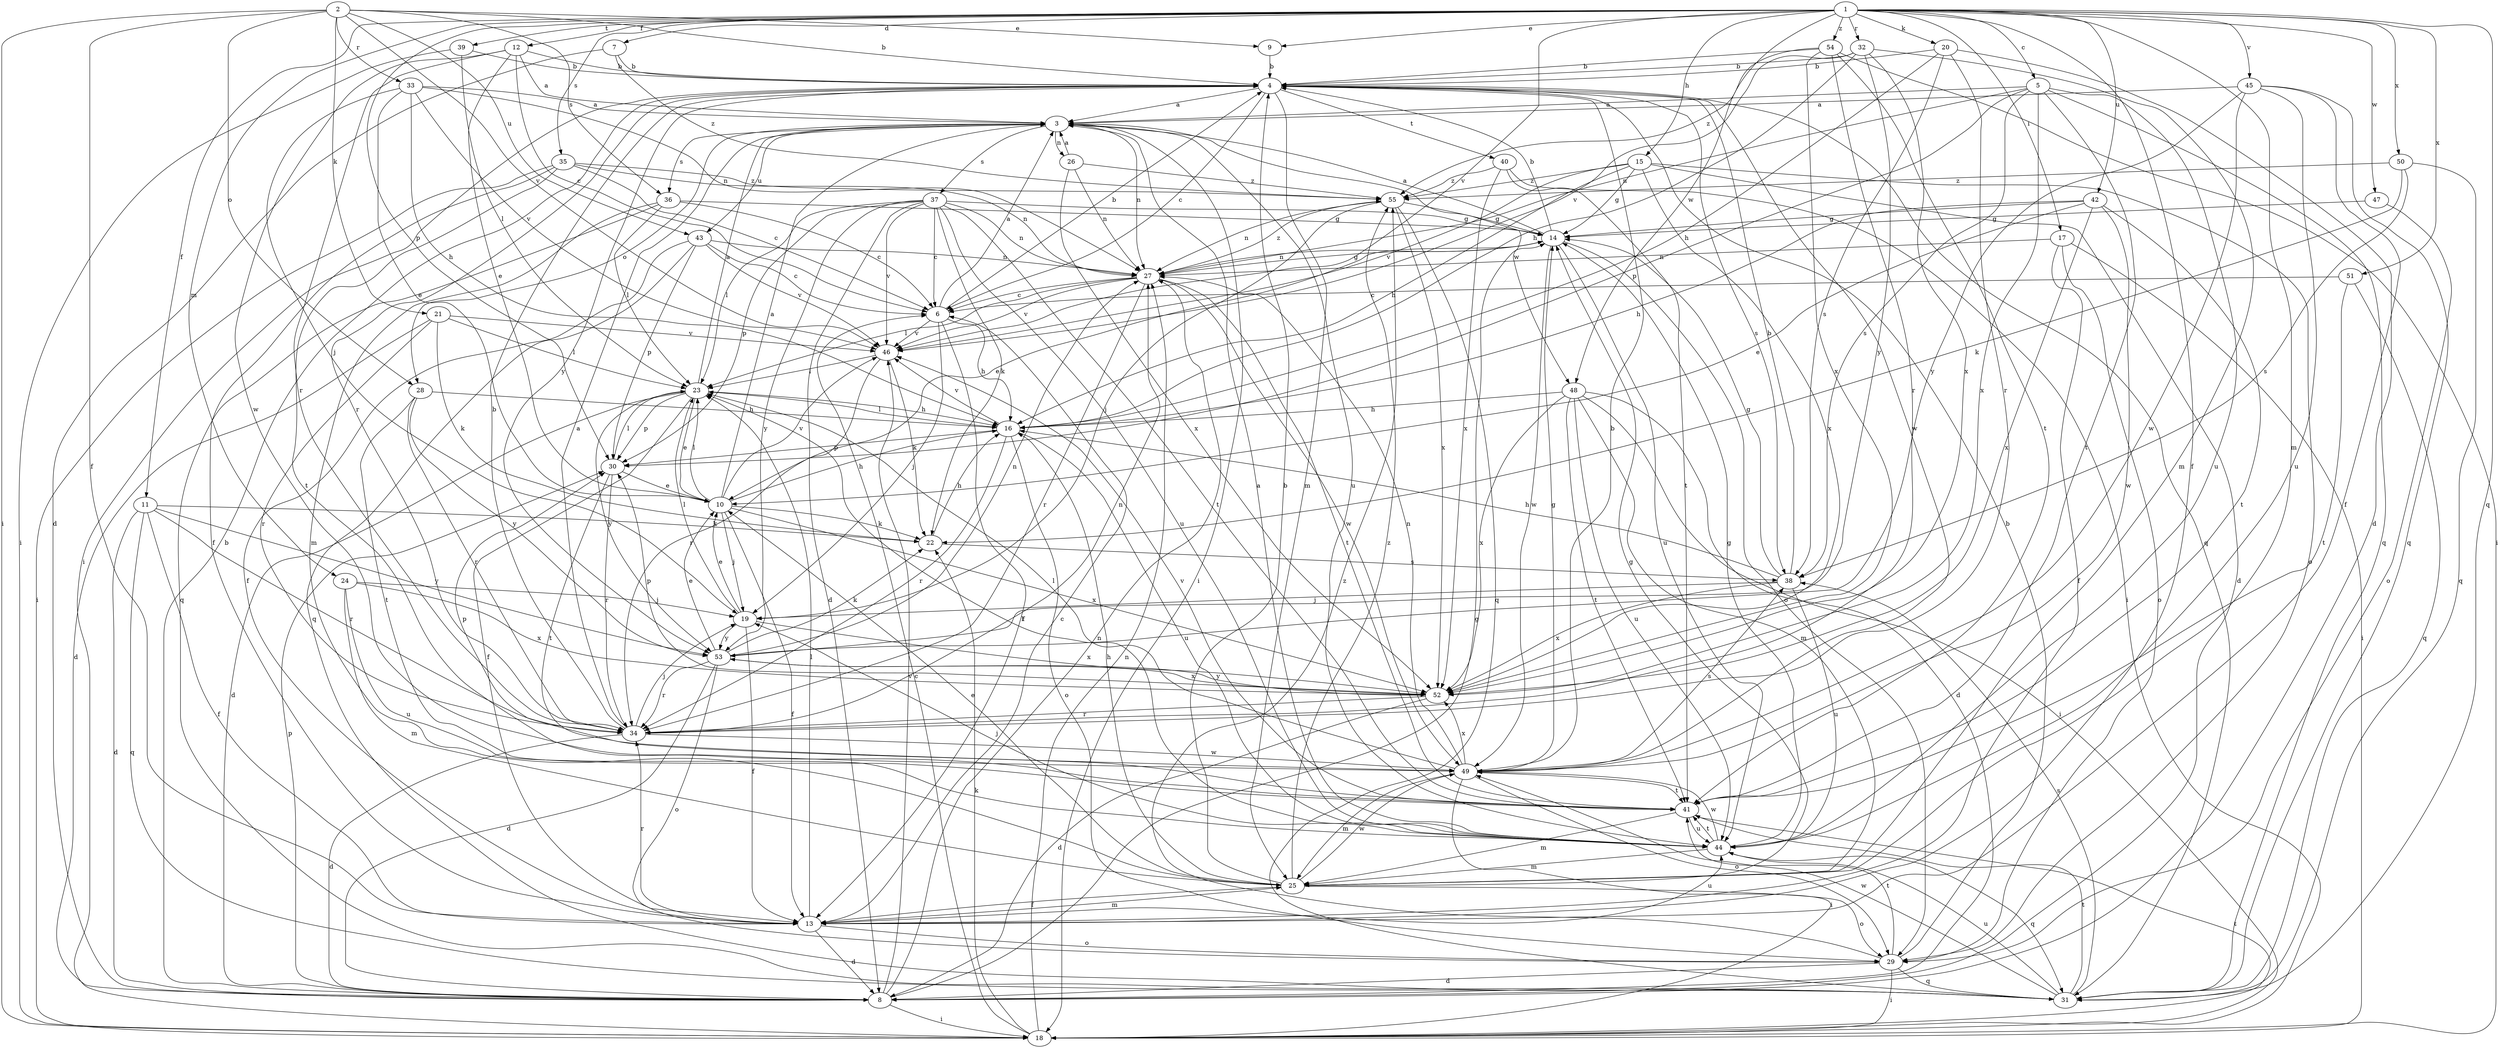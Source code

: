 strict digraph  {
	4 -> 3 [label=a];
	5 -> 3 [label=a];
	6 -> 3 [label=a];
	10 -> 3 [label=a];
	12 -> 3 [label=a];
	14 -> 3 [label=a];
	23 -> 3 [label=a];
	26 -> 3 [label=a];
	33 -> 3 [label=a];
	34 -> 3 [label=a];
	44 -> 3 [label=a];
	45 -> 3 [label=a];
	2 -> 4 [label=b];
	6 -> 4 [label=b];
	7 -> 4 [label=b];
	8 -> 4 [label=b];
	9 -> 4 [label=b];
	12 -> 4 [label=b];
	14 -> 4 [label=b];
	20 -> 4 [label=b];
	25 -> 4 [label=b];
	29 -> 4 [label=b];
	32 -> 4 [label=b];
	34 -> 4 [label=b];
	38 -> 4 [label=b];
	39 -> 4 [label=b];
	49 -> 4 [label=b];
	54 -> 4 [label=b];
	1 -> 5 [label=c];
	4 -> 6 [label=c];
	12 -> 6 [label=c];
	13 -> 6 [label=c];
	18 -> 6 [label=c];
	27 -> 6 [label=c];
	35 -> 6 [label=c];
	36 -> 6 [label=c];
	37 -> 6 [label=c];
	43 -> 6 [label=c];
	51 -> 6 [label=c];
	1 -> 7 [label=d];
	7 -> 8 [label=d];
	11 -> 8 [label=d];
	13 -> 8 [label=d];
	15 -> 8 [label=d];
	20 -> 8 [label=d];
	21 -> 8 [label=d];
	23 -> 8 [label=d];
	29 -> 8 [label=d];
	34 -> 8 [label=d];
	37 -> 8 [label=d];
	48 -> 8 [label=d];
	52 -> 8 [label=d];
	53 -> 8 [label=d];
	1 -> 9 [label=e];
	2 -> 9 [label=e];
	12 -> 10 [label=e];
	14 -> 10 [label=e];
	19 -> 10 [label=e];
	23 -> 10 [label=e];
	25 -> 10 [label=e];
	30 -> 10 [label=e];
	33 -> 10 [label=e];
	42 -> 10 [label=e];
	53 -> 10 [label=e];
	1 -> 11 [label=f];
	1 -> 12 [label=f];
	1 -> 13 [label=f];
	2 -> 13 [label=f];
	6 -> 13 [label=f];
	10 -> 13 [label=f];
	11 -> 13 [label=f];
	17 -> 13 [label=f];
	19 -> 13 [label=f];
	23 -> 13 [label=f];
	25 -> 13 [label=f];
	35 -> 13 [label=f];
	43 -> 13 [label=f];
	45 -> 13 [label=f];
	8 -> 14 [label=g];
	15 -> 14 [label=g];
	25 -> 14 [label=g];
	27 -> 14 [label=g];
	36 -> 14 [label=g];
	37 -> 14 [label=g];
	38 -> 14 [label=g];
	42 -> 14 [label=g];
	44 -> 14 [label=g];
	47 -> 14 [label=g];
	49 -> 14 [label=g];
	55 -> 14 [label=g];
	1 -> 15 [label=h];
	6 -> 16 [label=h];
	10 -> 16 [label=h];
	15 -> 16 [label=h];
	20 -> 16 [label=h];
	22 -> 16 [label=h];
	23 -> 16 [label=h];
	25 -> 16 [label=h];
	28 -> 16 [label=h];
	32 -> 16 [label=h];
	33 -> 16 [label=h];
	38 -> 16 [label=h];
	42 -> 16 [label=h];
	48 -> 16 [label=h];
	1 -> 17 [label=i];
	2 -> 18 [label=i];
	3 -> 18 [label=i];
	4 -> 18 [label=i];
	8 -> 18 [label=i];
	17 -> 18 [label=i];
	29 -> 18 [label=i];
	35 -> 18 [label=i];
	39 -> 18 [label=i];
	40 -> 18 [label=i];
	48 -> 18 [label=i];
	49 -> 18 [label=i];
	54 -> 18 [label=i];
	6 -> 19 [label=j];
	10 -> 19 [label=j];
	24 -> 19 [label=j];
	33 -> 19 [label=j];
	34 -> 19 [label=j];
	38 -> 19 [label=j];
	44 -> 19 [label=j];
	55 -> 19 [label=j];
	1 -> 20 [label=k];
	2 -> 21 [label=k];
	10 -> 22 [label=k];
	11 -> 22 [label=k];
	18 -> 22 [label=k];
	21 -> 22 [label=k];
	37 -> 22 [label=k];
	46 -> 22 [label=k];
	50 -> 22 [label=k];
	53 -> 22 [label=k];
	10 -> 23 [label=l];
	13 -> 23 [label=l];
	16 -> 23 [label=l];
	19 -> 23 [label=l];
	21 -> 23 [label=l];
	27 -> 23 [label=l];
	30 -> 23 [label=l];
	36 -> 23 [label=l];
	37 -> 23 [label=l];
	39 -> 23 [label=l];
	44 -> 23 [label=l];
	46 -> 23 [label=l];
	49 -> 23 [label=l];
	1 -> 24 [label=m];
	1 -> 25 [label=m];
	4 -> 25 [label=m];
	13 -> 25 [label=m];
	24 -> 25 [label=m];
	32 -> 25 [label=m];
	36 -> 25 [label=m];
	41 -> 25 [label=m];
	44 -> 25 [label=m];
	48 -> 25 [label=m];
	49 -> 25 [label=m];
	3 -> 26 [label=n];
	3 -> 27 [label=n];
	5 -> 27 [label=n];
	8 -> 27 [label=n];
	14 -> 27 [label=n];
	17 -> 27 [label=n];
	18 -> 27 [label=n];
	26 -> 27 [label=n];
	33 -> 27 [label=n];
	34 -> 27 [label=n];
	35 -> 27 [label=n];
	37 -> 27 [label=n];
	43 -> 27 [label=n];
	49 -> 27 [label=n];
	53 -> 27 [label=n];
	55 -> 27 [label=n];
	2 -> 28 [label=o];
	3 -> 28 [label=o];
	13 -> 29 [label=o];
	14 -> 29 [label=o];
	15 -> 29 [label=o];
	16 -> 29 [label=o];
	17 -> 29 [label=o];
	25 -> 29 [label=o];
	47 -> 29 [label=o];
	49 -> 29 [label=o];
	53 -> 29 [label=o];
	1 -> 30 [label=p];
	5 -> 30 [label=p];
	8 -> 30 [label=p];
	16 -> 30 [label=p];
	23 -> 30 [label=p];
	37 -> 30 [label=p];
	43 -> 30 [label=p];
	49 -> 30 [label=p];
	52 -> 30 [label=p];
	1 -> 31 [label=q];
	4 -> 31 [label=q];
	5 -> 31 [label=q];
	11 -> 31 [label=q];
	29 -> 31 [label=q];
	36 -> 31 [label=q];
	43 -> 31 [label=q];
	44 -> 31 [label=q];
	45 -> 31 [label=q];
	50 -> 31 [label=q];
	51 -> 31 [label=q];
	55 -> 31 [label=q];
	1 -> 32 [label=r];
	2 -> 33 [label=r];
	4 -> 34 [label=r];
	11 -> 34 [label=r];
	12 -> 34 [label=r];
	13 -> 34 [label=r];
	16 -> 34 [label=r];
	20 -> 34 [label=r];
	21 -> 34 [label=r];
	27 -> 34 [label=r];
	28 -> 34 [label=r];
	30 -> 34 [label=r];
	46 -> 34 [label=r];
	52 -> 34 [label=r];
	53 -> 34 [label=r];
	54 -> 34 [label=r];
	1 -> 35 [label=s];
	2 -> 36 [label=s];
	3 -> 36 [label=s];
	3 -> 37 [label=s];
	4 -> 38 [label=s];
	5 -> 38 [label=s];
	20 -> 38 [label=s];
	22 -> 38 [label=s];
	31 -> 38 [label=s];
	49 -> 38 [label=s];
	50 -> 38 [label=s];
	1 -> 39 [label=t];
	4 -> 40 [label=t];
	5 -> 41 [label=t];
	18 -> 41 [label=t];
	27 -> 41 [label=t];
	28 -> 41 [label=t];
	29 -> 41 [label=t];
	30 -> 41 [label=t];
	31 -> 41 [label=t];
	35 -> 41 [label=t];
	37 -> 41 [label=t];
	40 -> 41 [label=t];
	42 -> 41 [label=t];
	44 -> 41 [label=t];
	48 -> 41 [label=t];
	49 -> 41 [label=t];
	51 -> 41 [label=t];
	54 -> 41 [label=t];
	1 -> 42 [label=u];
	2 -> 43 [label=u];
	3 -> 43 [label=u];
	3 -> 44 [label=u];
	5 -> 44 [label=u];
	13 -> 44 [label=u];
	14 -> 44 [label=u];
	16 -> 44 [label=u];
	24 -> 44 [label=u];
	31 -> 44 [label=u];
	37 -> 44 [label=u];
	38 -> 44 [label=u];
	41 -> 44 [label=u];
	45 -> 44 [label=u];
	48 -> 44 [label=u];
	1 -> 45 [label=v];
	1 -> 46 [label=v];
	2 -> 46 [label=v];
	6 -> 46 [label=v];
	8 -> 46 [label=v];
	10 -> 46 [label=v];
	15 -> 46 [label=v];
	16 -> 46 [label=v];
	21 -> 46 [label=v];
	27 -> 46 [label=v];
	32 -> 46 [label=v];
	33 -> 46 [label=v];
	37 -> 46 [label=v];
	41 -> 46 [label=v];
	43 -> 46 [label=v];
	1 -> 47 [label=w];
	1 -> 48 [label=w];
	3 -> 48 [label=w];
	4 -> 49 [label=w];
	12 -> 49 [label=w];
	14 -> 49 [label=w];
	25 -> 49 [label=w];
	27 -> 49 [label=w];
	31 -> 49 [label=w];
	34 -> 49 [label=w];
	42 -> 49 [label=w];
	44 -> 49 [label=w];
	45 -> 49 [label=w];
	1 -> 50 [label=x];
	1 -> 51 [label=x];
	5 -> 52 [label=x];
	10 -> 52 [label=x];
	15 -> 52 [label=x];
	19 -> 52 [label=x];
	24 -> 52 [label=x];
	26 -> 52 [label=x];
	32 -> 52 [label=x];
	38 -> 52 [label=x];
	40 -> 52 [label=x];
	42 -> 52 [label=x];
	48 -> 52 [label=x];
	49 -> 52 [label=x];
	53 -> 52 [label=x];
	54 -> 52 [label=x];
	55 -> 52 [label=x];
	4 -> 53 [label=y];
	11 -> 53 [label=y];
	19 -> 53 [label=y];
	23 -> 53 [label=y];
	28 -> 53 [label=y];
	32 -> 53 [label=y];
	37 -> 53 [label=y];
	45 -> 53 [label=y];
	52 -> 53 [label=y];
	1 -> 54 [label=z];
	7 -> 55 [label=z];
	15 -> 55 [label=z];
	25 -> 55 [label=z];
	26 -> 55 [label=z];
	27 -> 55 [label=z];
	29 -> 55 [label=z];
	35 -> 55 [label=z];
	40 -> 55 [label=z];
	50 -> 55 [label=z];
	54 -> 55 [label=z];
}
